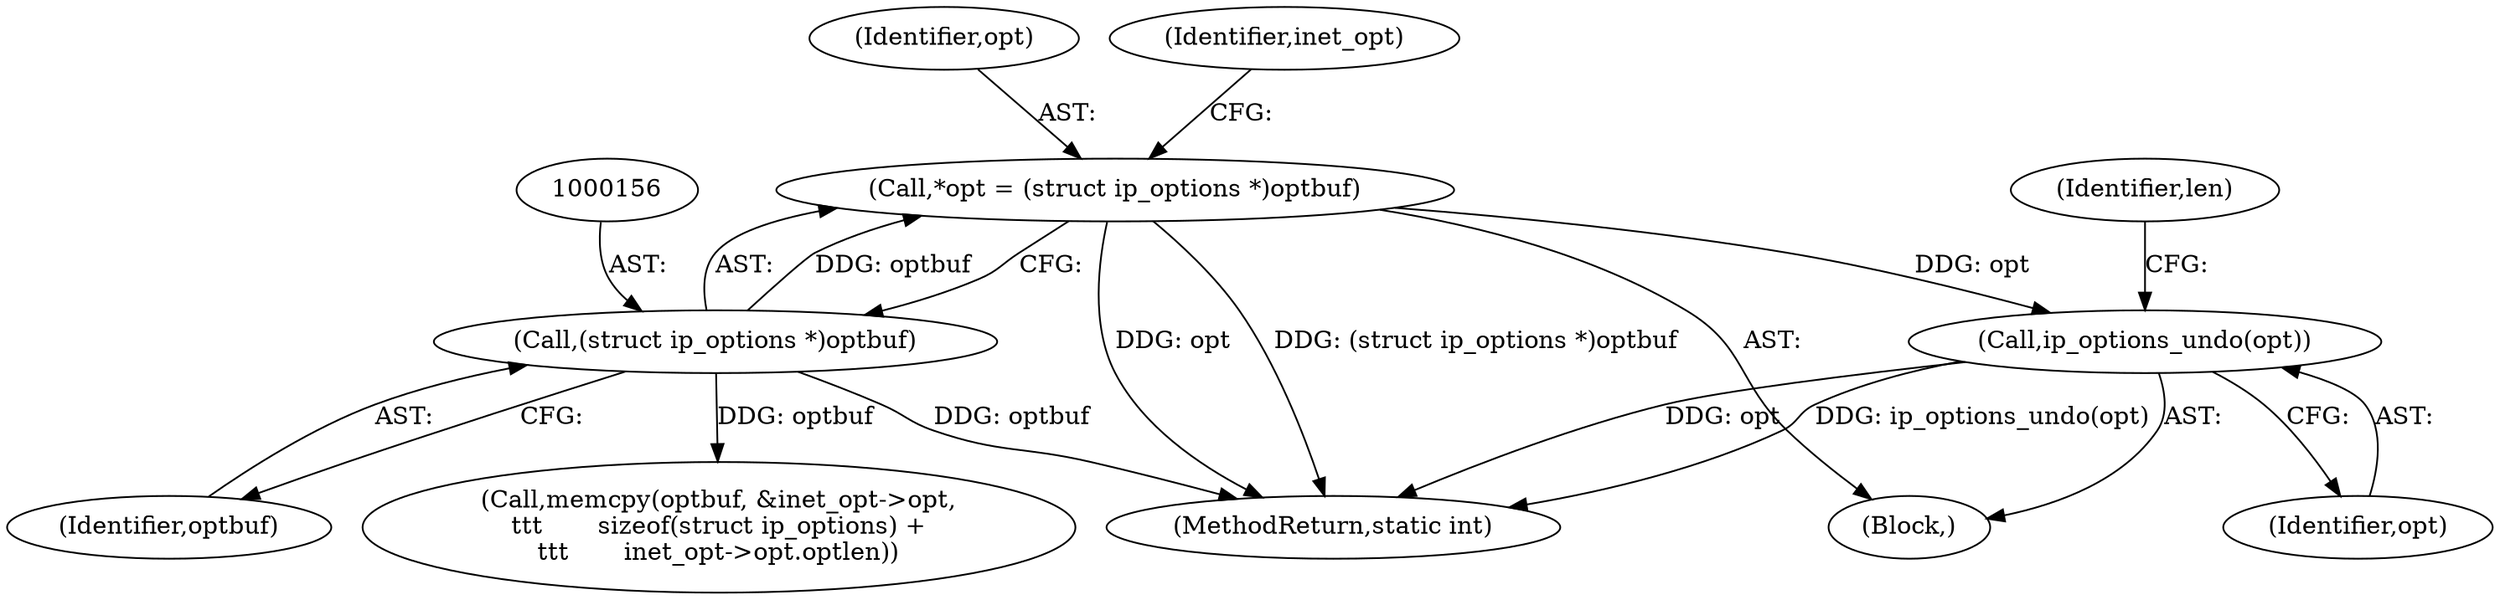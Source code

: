 digraph "0_linux_f6d8bd051c391c1c0458a30b2a7abcd939329259_25@pointer" {
"1000153" [label="(Call,*opt = (struct ip_options *)optbuf)"];
"1000155" [label="(Call,(struct ip_options *)optbuf)"];
"1000200" [label="(Call,ip_options_undo(opt))"];
"1000157" [label="(Identifier,optbuf)"];
"1000154" [label="(Identifier,opt)"];
"1000150" [label="(Block,)"];
"1000706" [label="(MethodReturn,static int)"];
"1000200" [label="(Call,ip_options_undo(opt))"];
"1000153" [label="(Call,*opt = (struct ip_options *)optbuf)"];
"1000160" [label="(Identifier,inet_opt)"];
"1000174" [label="(Call,memcpy(optbuf, &inet_opt->opt,\n\t\t\t       sizeof(struct ip_options) +\n\t\t\t       inet_opt->opt.optlen))"];
"1000201" [label="(Identifier,opt)"];
"1000155" [label="(Call,(struct ip_options *)optbuf)"];
"1000204" [label="(Identifier,len)"];
"1000153" -> "1000150"  [label="AST: "];
"1000153" -> "1000155"  [label="CFG: "];
"1000154" -> "1000153"  [label="AST: "];
"1000155" -> "1000153"  [label="AST: "];
"1000160" -> "1000153"  [label="CFG: "];
"1000153" -> "1000706"  [label="DDG: (struct ip_options *)optbuf"];
"1000153" -> "1000706"  [label="DDG: opt"];
"1000155" -> "1000153"  [label="DDG: optbuf"];
"1000153" -> "1000200"  [label="DDG: opt"];
"1000155" -> "1000157"  [label="CFG: "];
"1000156" -> "1000155"  [label="AST: "];
"1000157" -> "1000155"  [label="AST: "];
"1000155" -> "1000706"  [label="DDG: optbuf"];
"1000155" -> "1000174"  [label="DDG: optbuf"];
"1000200" -> "1000150"  [label="AST: "];
"1000200" -> "1000201"  [label="CFG: "];
"1000201" -> "1000200"  [label="AST: "];
"1000204" -> "1000200"  [label="CFG: "];
"1000200" -> "1000706"  [label="DDG: opt"];
"1000200" -> "1000706"  [label="DDG: ip_options_undo(opt)"];
}
